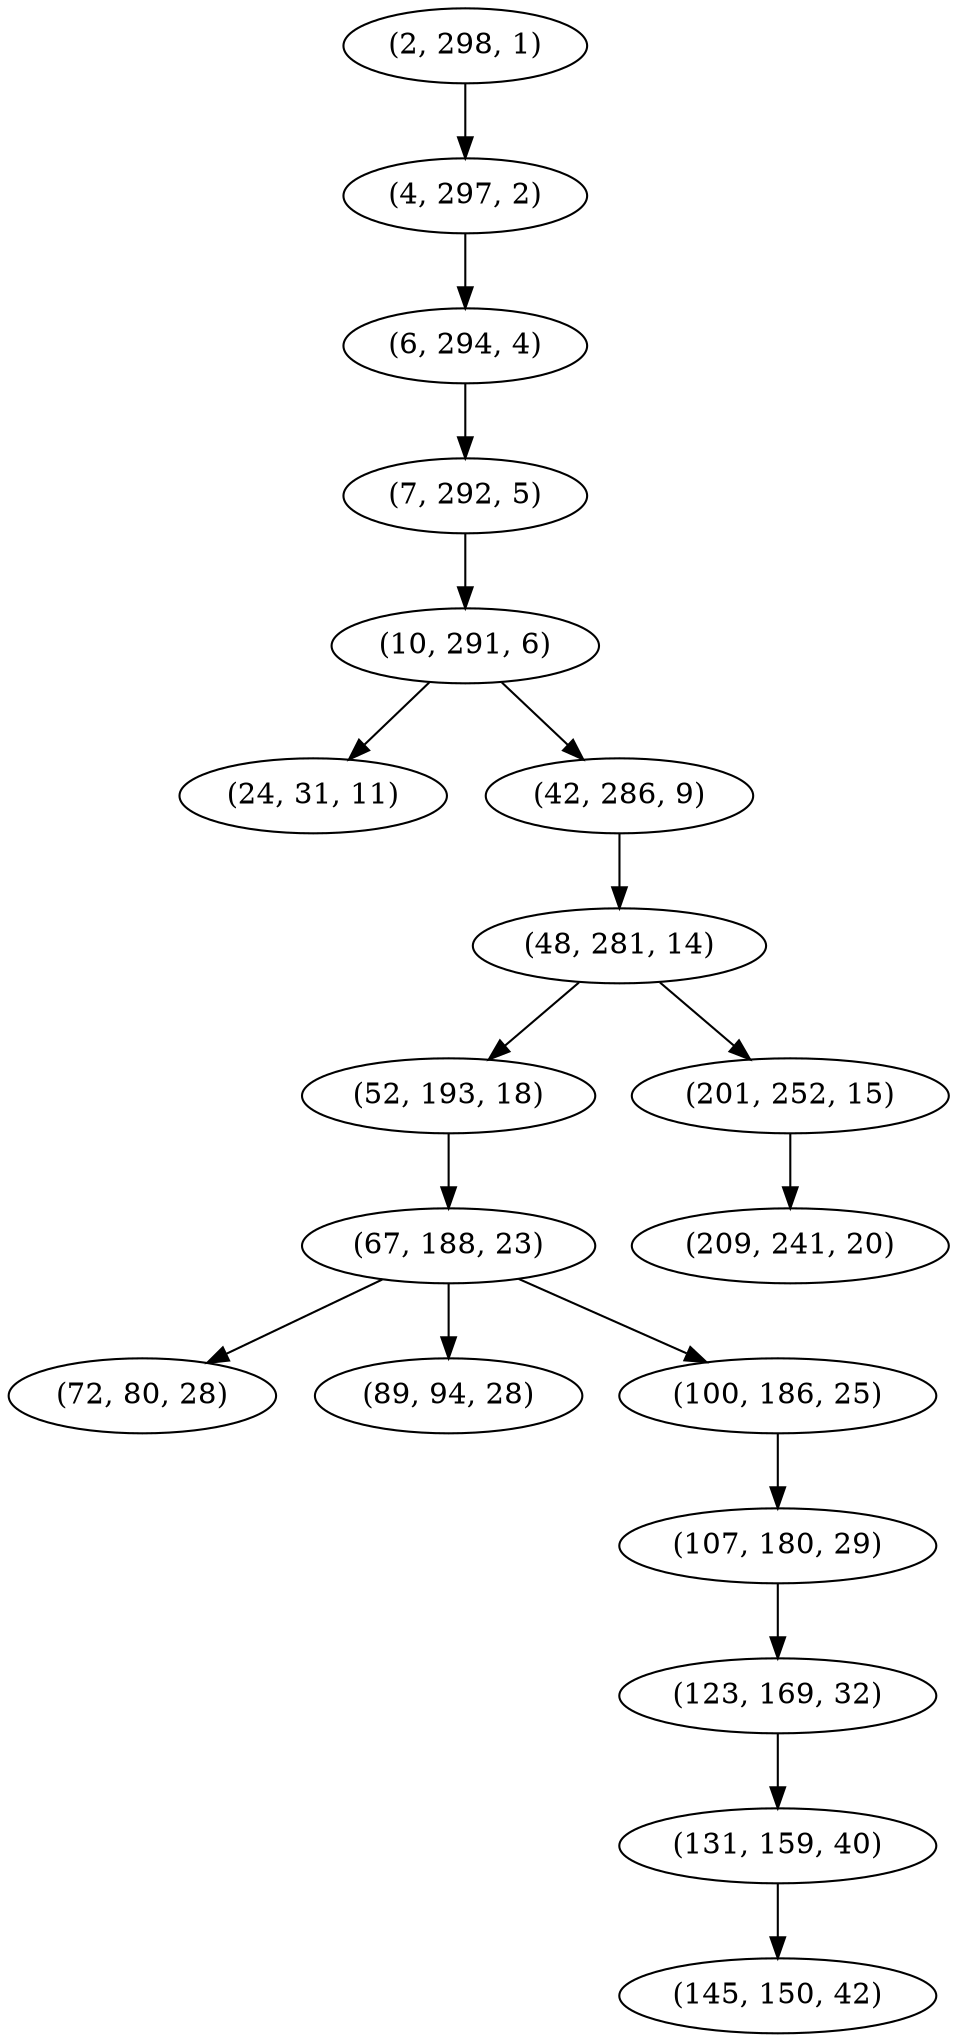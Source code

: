 digraph tree {
    "(2, 298, 1)";
    "(4, 297, 2)";
    "(6, 294, 4)";
    "(7, 292, 5)";
    "(10, 291, 6)";
    "(24, 31, 11)";
    "(42, 286, 9)";
    "(48, 281, 14)";
    "(52, 193, 18)";
    "(67, 188, 23)";
    "(72, 80, 28)";
    "(89, 94, 28)";
    "(100, 186, 25)";
    "(107, 180, 29)";
    "(123, 169, 32)";
    "(131, 159, 40)";
    "(145, 150, 42)";
    "(201, 252, 15)";
    "(209, 241, 20)";
    "(2, 298, 1)" -> "(4, 297, 2)";
    "(4, 297, 2)" -> "(6, 294, 4)";
    "(6, 294, 4)" -> "(7, 292, 5)";
    "(7, 292, 5)" -> "(10, 291, 6)";
    "(10, 291, 6)" -> "(24, 31, 11)";
    "(10, 291, 6)" -> "(42, 286, 9)";
    "(42, 286, 9)" -> "(48, 281, 14)";
    "(48, 281, 14)" -> "(52, 193, 18)";
    "(48, 281, 14)" -> "(201, 252, 15)";
    "(52, 193, 18)" -> "(67, 188, 23)";
    "(67, 188, 23)" -> "(72, 80, 28)";
    "(67, 188, 23)" -> "(89, 94, 28)";
    "(67, 188, 23)" -> "(100, 186, 25)";
    "(100, 186, 25)" -> "(107, 180, 29)";
    "(107, 180, 29)" -> "(123, 169, 32)";
    "(123, 169, 32)" -> "(131, 159, 40)";
    "(131, 159, 40)" -> "(145, 150, 42)";
    "(201, 252, 15)" -> "(209, 241, 20)";
}

